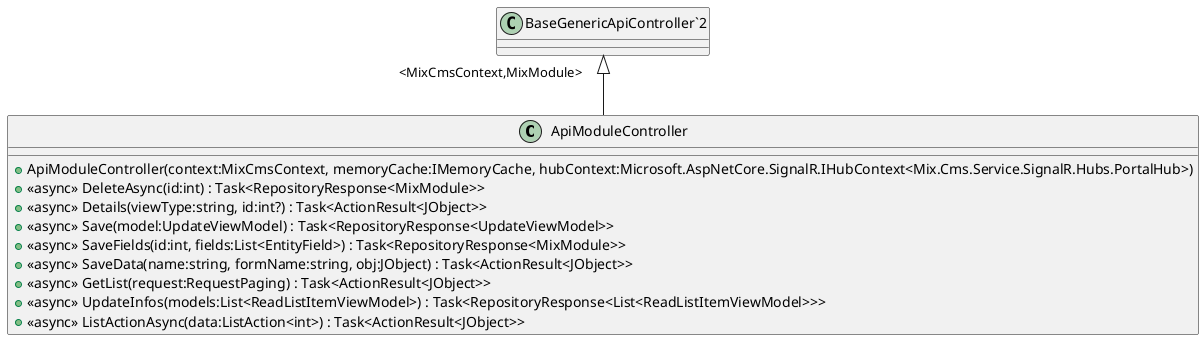 @startuml
class ApiModuleController {
    + ApiModuleController(context:MixCmsContext, memoryCache:IMemoryCache, hubContext:Microsoft.AspNetCore.SignalR.IHubContext<Mix.Cms.Service.SignalR.Hubs.PortalHub>)
    + <<async>> DeleteAsync(id:int) : Task<RepositoryResponse<MixModule>>
    + <<async>> Details(viewType:string, id:int?) : Task<ActionResult<JObject>>
    + <<async>> Save(model:UpdateViewModel) : Task<RepositoryResponse<UpdateViewModel>>
    + <<async>> SaveFields(id:int, fields:List<EntityField>) : Task<RepositoryResponse<MixModule>>
    + <<async>> SaveData(name:string, formName:string, obj:JObject) : Task<ActionResult<JObject>>
    + <<async>> GetList(request:RequestPaging) : Task<ActionResult<JObject>>
    + <<async>> UpdateInfos(models:List<ReadListItemViewModel>) : Task<RepositoryResponse<List<ReadListItemViewModel>>>
    + <<async>> ListActionAsync(data:ListAction<int>) : Task<ActionResult<JObject>>
}
"BaseGenericApiController`2" "<MixCmsContext,MixModule>" <|-- ApiModuleController
@enduml
